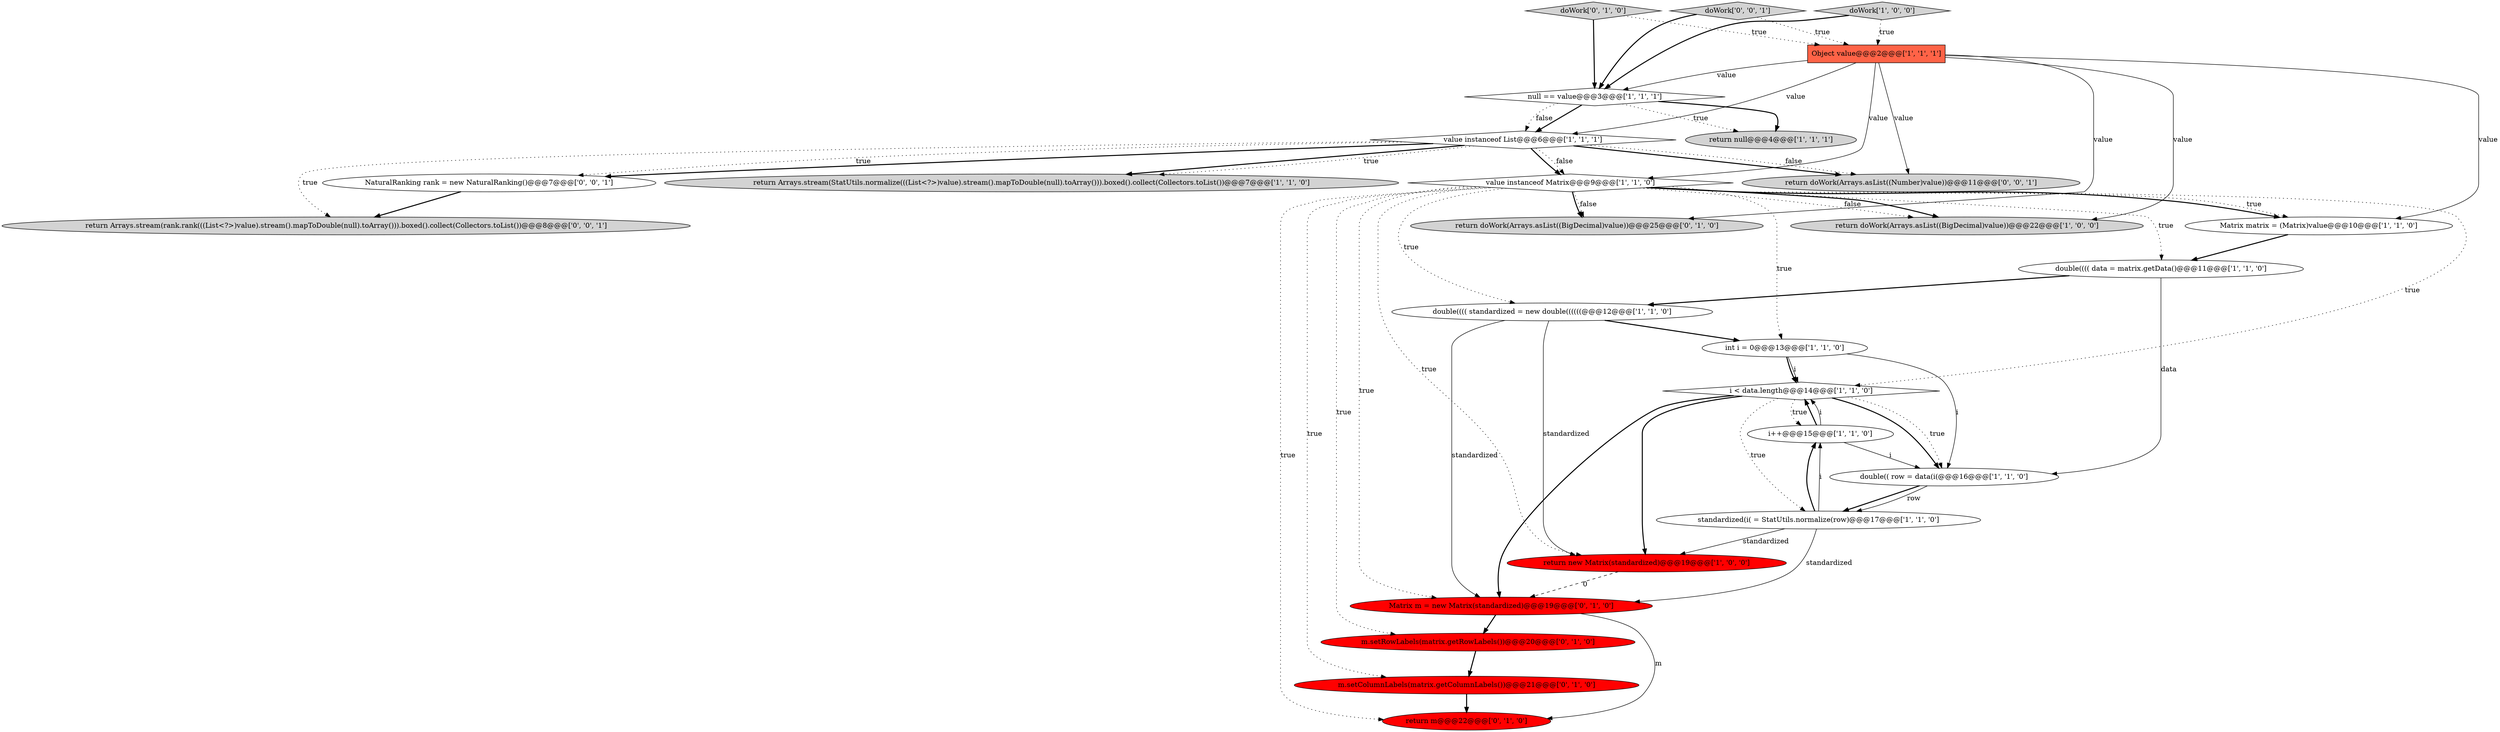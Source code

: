 digraph {
22 [style = filled, label = "Matrix m = new Matrix(standardized)@@@19@@@['0', '1', '0']", fillcolor = red, shape = ellipse image = "AAA1AAABBB2BBB"];
25 [style = filled, label = "doWork['0', '0', '1']", fillcolor = lightgray, shape = diamond image = "AAA0AAABBB3BBB"];
10 [style = filled, label = "return new Matrix(standardized)@@@19@@@['1', '0', '0']", fillcolor = red, shape = ellipse image = "AAA1AAABBB1BBB"];
18 [style = filled, label = "return doWork(Arrays.asList((BigDecimal)value))@@@25@@@['0', '1', '0']", fillcolor = lightgray, shape = ellipse image = "AAA0AAABBB2BBB"];
0 [style = filled, label = "i < data.length@@@14@@@['1', '1', '0']", fillcolor = white, shape = diamond image = "AAA0AAABBB1BBB"];
3 [style = filled, label = "value instanceof List@@@6@@@['1', '1', '1']", fillcolor = white, shape = diamond image = "AAA0AAABBB1BBB"];
6 [style = filled, label = "Object value@@@2@@@['1', '1', '1']", fillcolor = tomato, shape = box image = "AAA0AAABBB1BBB"];
4 [style = filled, label = "null == value@@@3@@@['1', '1', '1']", fillcolor = white, shape = diamond image = "AAA0AAABBB1BBB"];
14 [style = filled, label = "return Arrays.stream(StatUtils.normalize(((List<?>)value).stream().mapToDouble(null).toArray())).boxed().collect(Collectors.toList())@@@7@@@['1', '1', '0']", fillcolor = lightgray, shape = ellipse image = "AAA0AAABBB1BBB"];
12 [style = filled, label = "return null@@@4@@@['1', '1', '1']", fillcolor = lightgray, shape = ellipse image = "AAA0AAABBB1BBB"];
1 [style = filled, label = "value instanceof Matrix@@@9@@@['1', '1', '0']", fillcolor = white, shape = diamond image = "AAA0AAABBB1BBB"];
2 [style = filled, label = "i++@@@15@@@['1', '1', '0']", fillcolor = white, shape = ellipse image = "AAA0AAABBB1BBB"];
26 [style = filled, label = "NaturalRanking rank = new NaturalRanking()@@@7@@@['0', '0', '1']", fillcolor = white, shape = ellipse image = "AAA0AAABBB3BBB"];
7 [style = filled, label = "int i = 0@@@13@@@['1', '1', '0']", fillcolor = white, shape = ellipse image = "AAA0AAABBB1BBB"];
13 [style = filled, label = "double(((( standardized = new double((((((@@@12@@@['1', '1', '0']", fillcolor = white, shape = ellipse image = "AAA0AAABBB1BBB"];
15 [style = filled, label = "standardized(i( = StatUtils.normalize(row)@@@17@@@['1', '1', '0']", fillcolor = white, shape = ellipse image = "AAA0AAABBB1BBB"];
21 [style = filled, label = "return m@@@22@@@['0', '1', '0']", fillcolor = red, shape = ellipse image = "AAA1AAABBB2BBB"];
9 [style = filled, label = "return doWork(Arrays.asList((BigDecimal)value))@@@22@@@['1', '0', '0']", fillcolor = lightgray, shape = ellipse image = "AAA0AAABBB1BBB"];
11 [style = filled, label = "double(( row = data(i(@@@16@@@['1', '1', '0']", fillcolor = white, shape = ellipse image = "AAA0AAABBB1BBB"];
17 [style = filled, label = "m.setColumnLabels(matrix.getColumnLabels())@@@21@@@['0', '1', '0']", fillcolor = red, shape = ellipse image = "AAA1AAABBB2BBB"];
8 [style = filled, label = "Matrix matrix = (Matrix)value@@@10@@@['1', '1', '0']", fillcolor = white, shape = ellipse image = "AAA0AAABBB1BBB"];
20 [style = filled, label = "doWork['0', '1', '0']", fillcolor = lightgray, shape = diamond image = "AAA0AAABBB2BBB"];
23 [style = filled, label = "return Arrays.stream(rank.rank(((List<?>)value).stream().mapToDouble(null).toArray())).boxed().collect(Collectors.toList())@@@8@@@['0', '0', '1']", fillcolor = lightgray, shape = ellipse image = "AAA0AAABBB3BBB"];
19 [style = filled, label = "m.setRowLabels(matrix.getRowLabels())@@@20@@@['0', '1', '0']", fillcolor = red, shape = ellipse image = "AAA1AAABBB2BBB"];
24 [style = filled, label = "return doWork(Arrays.asList((Number)value))@@@11@@@['0', '0', '1']", fillcolor = lightgray, shape = ellipse image = "AAA0AAABBB3BBB"];
5 [style = filled, label = "double(((( data = matrix.getData()@@@11@@@['1', '1', '0']", fillcolor = white, shape = ellipse image = "AAA0AAABBB1BBB"];
16 [style = filled, label = "doWork['1', '0', '0']", fillcolor = lightgray, shape = diamond image = "AAA0AAABBB1BBB"];
4->3 [style = bold, label=""];
20->6 [style = dotted, label="true"];
15->2 [style = bold, label=""];
5->11 [style = solid, label="data"];
6->8 [style = solid, label="value"];
1->10 [style = dotted, label="true"];
1->8 [style = bold, label=""];
3->1 [style = bold, label=""];
1->17 [style = dotted, label="true"];
6->3 [style = solid, label="value"];
22->19 [style = bold, label=""];
3->24 [style = bold, label=""];
6->1 [style = solid, label="value"];
0->15 [style = dotted, label="true"];
15->22 [style = solid, label="standardized"];
1->22 [style = dotted, label="true"];
3->14 [style = bold, label=""];
1->9 [style = dotted, label="false"];
3->26 [style = bold, label=""];
13->22 [style = solid, label="standardized"];
4->3 [style = dotted, label="false"];
1->21 [style = dotted, label="true"];
7->0 [style = solid, label="i"];
3->26 [style = dotted, label="true"];
7->0 [style = bold, label=""];
0->11 [style = bold, label=""];
1->18 [style = bold, label=""];
19->17 [style = bold, label=""];
25->4 [style = bold, label=""];
7->11 [style = solid, label="i"];
10->22 [style = dashed, label="0"];
1->19 [style = dotted, label="true"];
6->9 [style = solid, label="value"];
1->9 [style = bold, label=""];
3->14 [style = dotted, label="true"];
11->15 [style = bold, label=""];
20->4 [style = bold, label=""];
6->4 [style = solid, label="value"];
1->7 [style = dotted, label="true"];
1->13 [style = dotted, label="true"];
15->10 [style = solid, label="standardized"];
0->10 [style = bold, label=""];
2->0 [style = bold, label=""];
2->11 [style = solid, label="i"];
8->5 [style = bold, label=""];
13->7 [style = bold, label=""];
16->6 [style = dotted, label="true"];
5->13 [style = bold, label=""];
0->22 [style = bold, label=""];
26->23 [style = bold, label=""];
6->18 [style = solid, label="value"];
15->2 [style = solid, label="i"];
1->8 [style = dotted, label="true"];
25->6 [style = dotted, label="true"];
2->0 [style = solid, label="i"];
4->12 [style = bold, label=""];
11->15 [style = solid, label="row"];
1->0 [style = dotted, label="true"];
13->10 [style = solid, label="standardized"];
0->2 [style = dotted, label="true"];
16->4 [style = bold, label=""];
4->12 [style = dotted, label="true"];
3->1 [style = dotted, label="false"];
3->24 [style = dotted, label="false"];
0->11 [style = dotted, label="true"];
1->18 [style = dotted, label="false"];
17->21 [style = bold, label=""];
1->5 [style = dotted, label="true"];
6->24 [style = solid, label="value"];
22->21 [style = solid, label="m"];
3->23 [style = dotted, label="true"];
}
